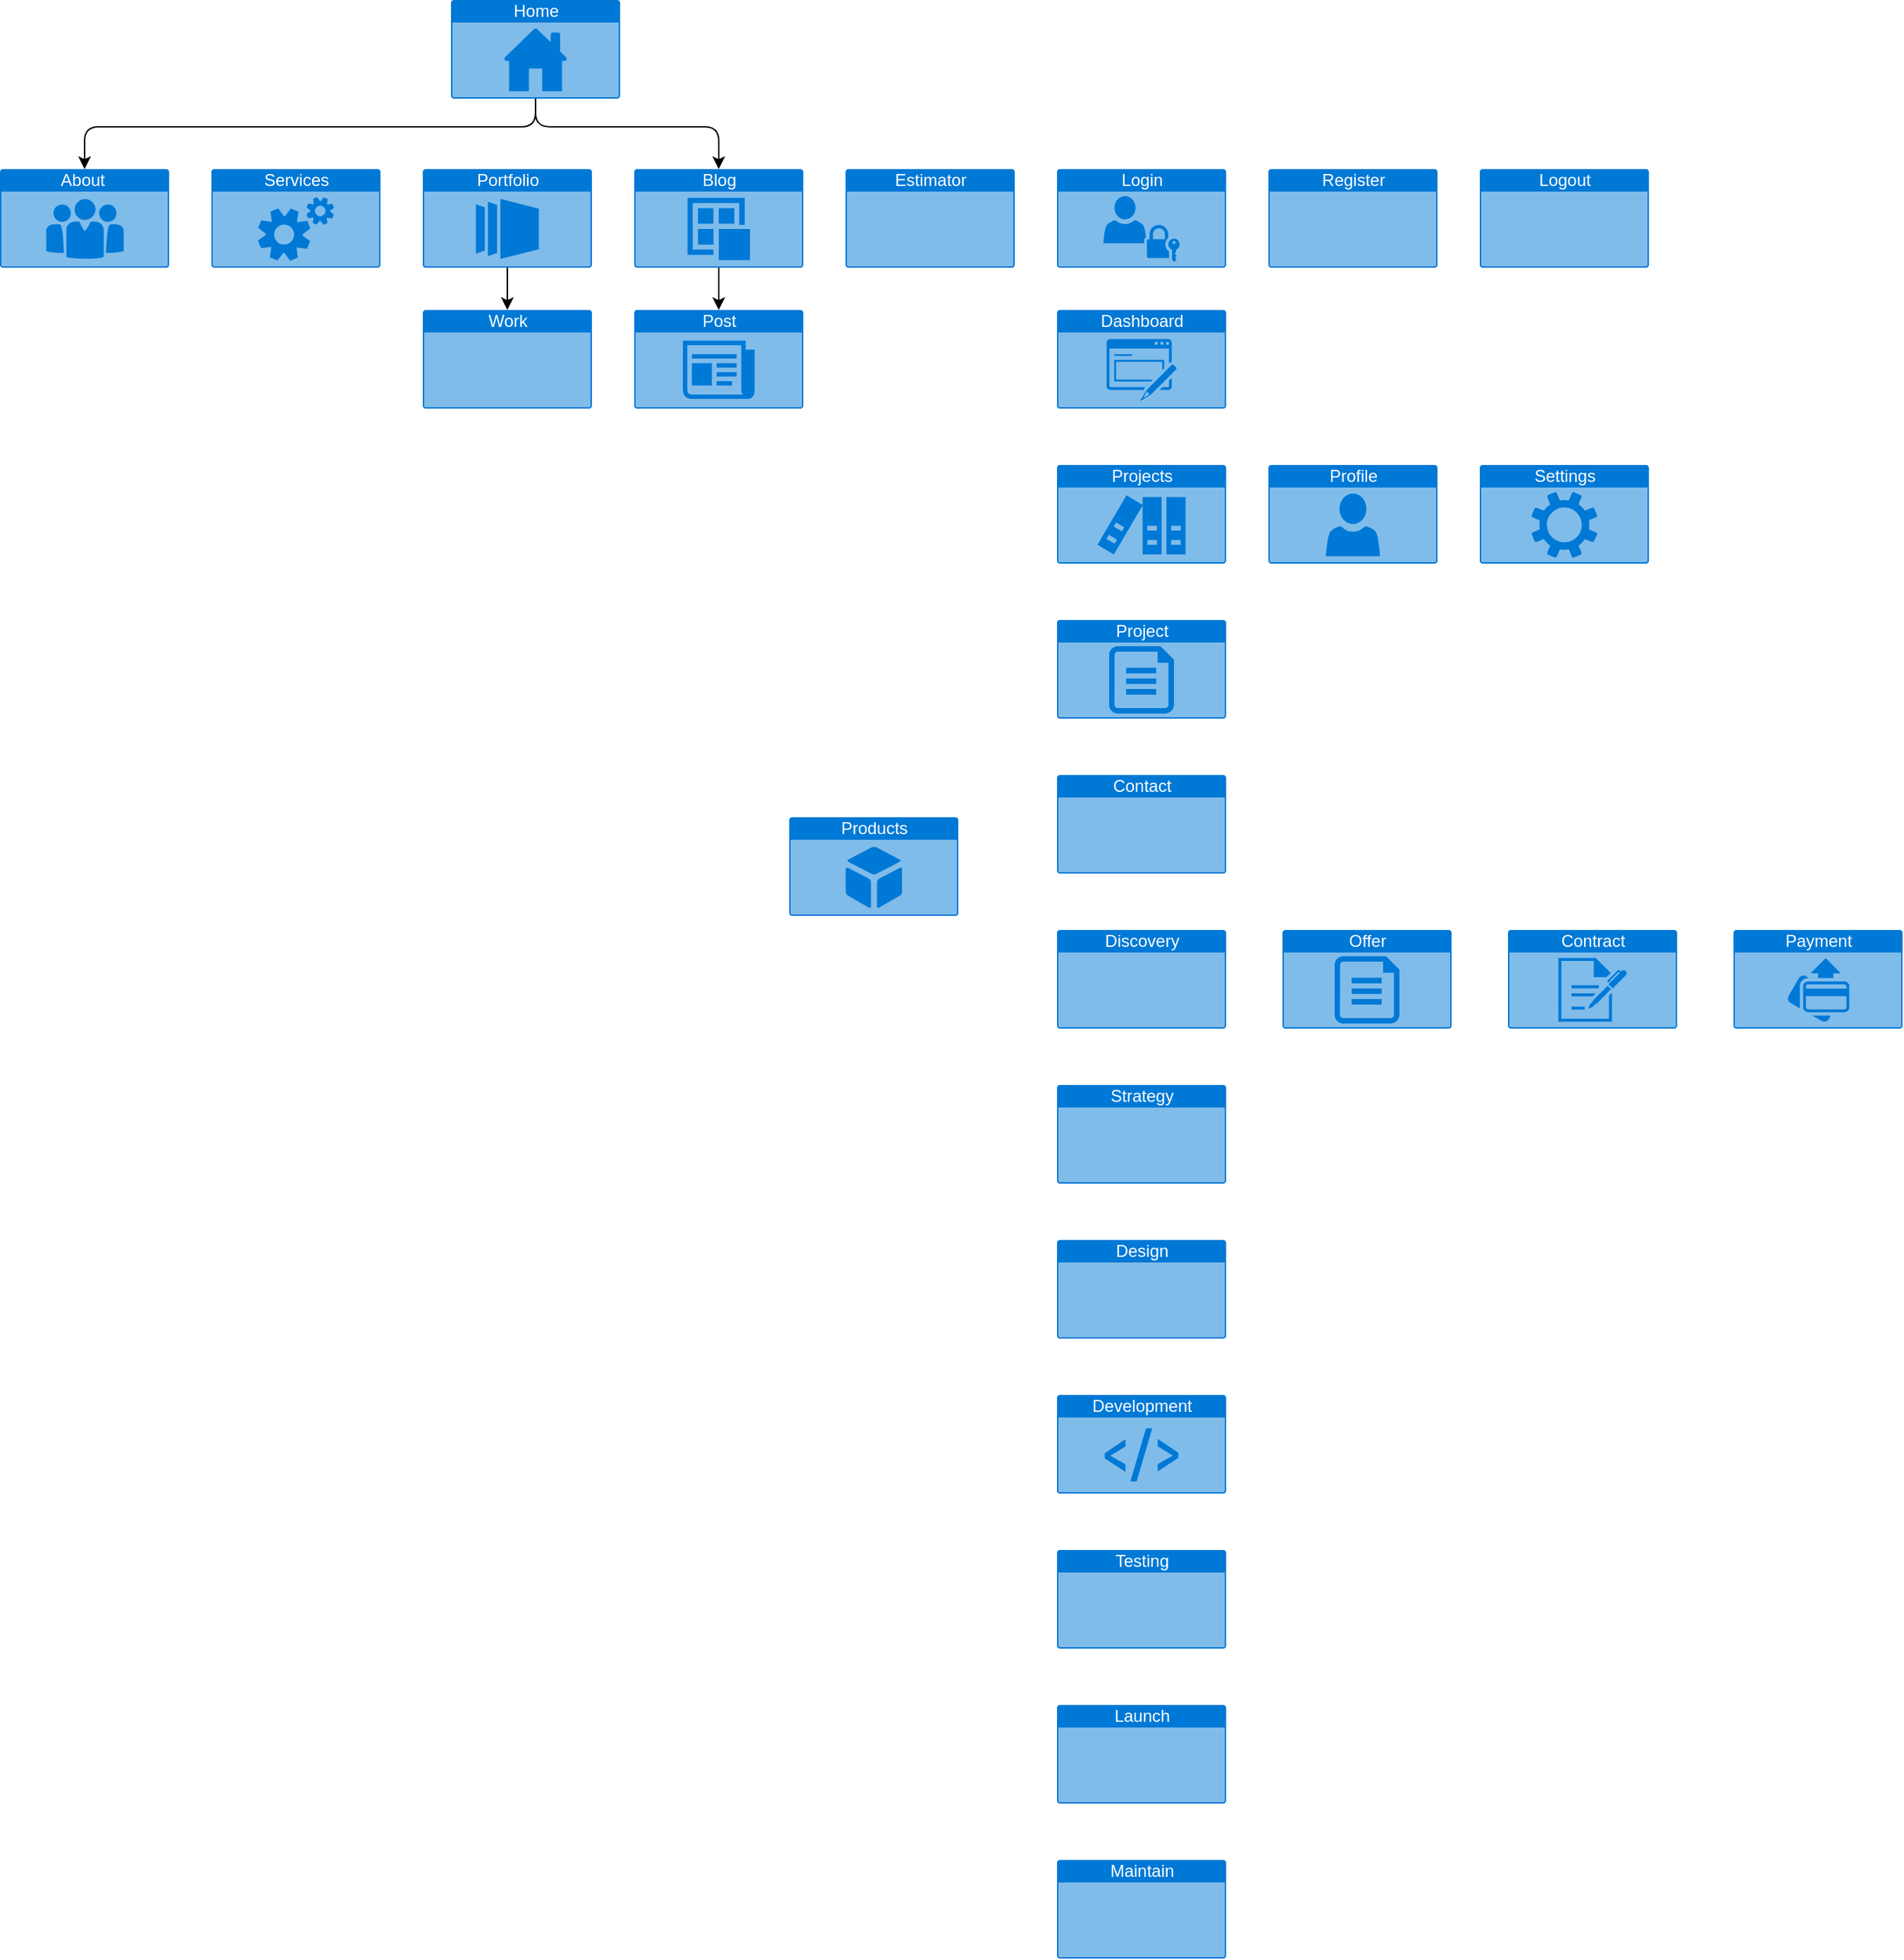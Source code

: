 <mxfile version="14.4.2" type="github">
  <diagram id="62DGhqJN5p0pDAxt4OIB" name="Page-1">
    <mxGraphModel dx="652" dy="423" grid="1" gridSize="10" guides="1" tooltips="1" connect="1" arrows="1" fold="1" page="1" pageScale="1" pageWidth="850" pageHeight="1100" math="0" shadow="0">
      <root>
        <mxCell id="0" />
        <mxCell id="1" parent="0" />
        <mxCell id="au5BHZ7DuOkVmlJO077I-5" value="" style="edgeStyle=orthogonalEdgeStyle;curved=0;rounded=1;sketch=0;orthogonalLoop=1;jettySize=auto;html=1;" edge="1" parent="1" source="au5BHZ7DuOkVmlJO077I-2" target="au5BHZ7DuOkVmlJO077I-3">
          <mxGeometry relative="1" as="geometry">
            <Array as="points">
              <mxPoint x="460" y="130" />
              <mxPoint x="140" y="130" />
            </Array>
          </mxGeometry>
        </mxCell>
        <mxCell id="au5BHZ7DuOkVmlJO077I-14" value="" style="edgeStyle=orthogonalEdgeStyle;curved=0;rounded=1;sketch=0;orthogonalLoop=1;jettySize=auto;html=1;entryX=0.5;entryY=0;entryDx=0;entryDy=0;entryPerimeter=0;" edge="1" parent="1" source="au5BHZ7DuOkVmlJO077I-2" target="au5BHZ7DuOkVmlJO077I-9">
          <mxGeometry relative="1" as="geometry">
            <Array as="points">
              <mxPoint x="460" y="130" />
              <mxPoint x="590" y="130" />
            </Array>
          </mxGeometry>
        </mxCell>
        <mxCell id="au5BHZ7DuOkVmlJO077I-2" value="Home" style="html=1;strokeColor=none;fillColor=#0079D6;labelPosition=center;verticalLabelPosition=middle;verticalAlign=top;align=center;fontSize=12;outlineConnect=0;spacingTop=-6;fontColor=#FFFFFF;shape=mxgraph.sitemap.home;rounded=0;sketch=0;" vertex="1" parent="1">
          <mxGeometry x="400" y="40" width="120" height="70" as="geometry" />
        </mxCell>
        <mxCell id="au5BHZ7DuOkVmlJO077I-3" value="About&amp;nbsp;&lt;br&gt;" style="html=1;strokeColor=none;fillColor=#0079D6;labelPosition=center;verticalLabelPosition=middle;verticalAlign=top;align=center;fontSize=12;outlineConnect=0;spacingTop=-6;fontColor=#FFFFFF;shape=mxgraph.sitemap.about_us;rounded=0;sketch=0;" vertex="1" parent="1">
          <mxGeometry x="80" y="160" width="120" height="70" as="geometry" />
        </mxCell>
        <mxCell id="au5BHZ7DuOkVmlJO077I-6" value="Dashboard" style="html=1;strokeColor=none;fillColor=#0079D6;labelPosition=center;verticalLabelPosition=middle;verticalAlign=top;align=center;fontSize=12;outlineConnect=0;spacingTop=-6;fontColor=#FFFFFF;shape=mxgraph.sitemap.form;rounded=0;sketch=0;" vertex="1" parent="1">
          <mxGeometry x="830" y="260" width="120" height="70" as="geometry" />
        </mxCell>
        <mxCell id="au5BHZ7DuOkVmlJO077I-7" value="Contract" style="html=1;strokeColor=none;fillColor=#0079D6;labelPosition=center;verticalLabelPosition=middle;verticalAlign=top;align=center;fontSize=12;outlineConnect=0;spacingTop=-6;fontColor=#FFFFFF;shape=mxgraph.sitemap.log;rounded=0;sketch=0;" vertex="1" parent="1">
          <mxGeometry x="1150" y="700" width="120" height="70" as="geometry" />
        </mxCell>
        <mxCell id="au5BHZ7DuOkVmlJO077I-8" value="Login" style="html=1;strokeColor=none;fillColor=#0079D6;labelPosition=center;verticalLabelPosition=middle;verticalAlign=top;align=center;fontSize=12;outlineConnect=0;spacingTop=-6;fontColor=#FFFFFF;shape=mxgraph.sitemap.login;rounded=0;sketch=0;" vertex="1" parent="1">
          <mxGeometry x="830" y="160" width="120" height="70" as="geometry" />
        </mxCell>
        <mxCell id="au5BHZ7DuOkVmlJO077I-21" value="" style="edgeStyle=orthogonalEdgeStyle;curved=0;rounded=1;sketch=0;orthogonalLoop=1;jettySize=auto;html=1;" edge="1" parent="1" source="au5BHZ7DuOkVmlJO077I-9" target="au5BHZ7DuOkVmlJO077I-16">
          <mxGeometry relative="1" as="geometry" />
        </mxCell>
        <mxCell id="au5BHZ7DuOkVmlJO077I-9" value="Blog" style="html=1;strokeColor=none;fillColor=#0079D6;labelPosition=center;verticalLabelPosition=middle;verticalAlign=top;align=center;fontSize=12;outlineConnect=0;spacingTop=-6;fontColor=#FFFFFF;shape=mxgraph.sitemap.post;rounded=0;sketch=0;" vertex="1" parent="1">
          <mxGeometry x="530" y="160" width="120" height="70" as="geometry" />
        </mxCell>
        <mxCell id="au5BHZ7DuOkVmlJO077I-10" value="Payment" style="html=1;strokeColor=none;fillColor=#0079D6;labelPosition=center;verticalLabelPosition=middle;verticalAlign=top;align=center;fontSize=12;outlineConnect=0;spacingTop=-6;fontColor=#FFFFFF;shape=mxgraph.sitemap.payment;rounded=0;sketch=0;" vertex="1" parent="1">
          <mxGeometry x="1310" y="700" width="120" height="70" as="geometry" />
        </mxCell>
        <mxCell id="au5BHZ7DuOkVmlJO077I-11" value="Products" style="html=1;strokeColor=none;fillColor=#0079D6;labelPosition=center;verticalLabelPosition=middle;verticalAlign=top;align=center;fontSize=12;outlineConnect=0;spacingTop=-6;fontColor=#FFFFFF;shape=mxgraph.sitemap.products;rounded=0;sketch=0;" vertex="1" parent="1">
          <mxGeometry x="640" y="620" width="120" height="70" as="geometry" />
        </mxCell>
        <mxCell id="au5BHZ7DuOkVmlJO077I-12" value="Services" style="html=1;strokeColor=none;fillColor=#0079D6;labelPosition=center;verticalLabelPosition=middle;verticalAlign=top;align=center;fontSize=12;outlineConnect=0;spacingTop=-6;fontColor=#FFFFFF;shape=mxgraph.sitemap.services;rounded=0;sketch=0;" vertex="1" parent="1">
          <mxGeometry x="230" y="160" width="120" height="70" as="geometry" />
        </mxCell>
        <mxCell id="au5BHZ7DuOkVmlJO077I-23" value="" style="edgeStyle=orthogonalEdgeStyle;curved=0;rounded=1;sketch=0;orthogonalLoop=1;jettySize=auto;html=1;" edge="1" parent="1" source="au5BHZ7DuOkVmlJO077I-13" target="au5BHZ7DuOkVmlJO077I-22">
          <mxGeometry relative="1" as="geometry" />
        </mxCell>
        <mxCell id="au5BHZ7DuOkVmlJO077I-13" value="Portfolio" style="html=1;strokeColor=none;fillColor=#0079D6;labelPosition=center;verticalLabelPosition=middle;verticalAlign=top;align=center;fontSize=12;outlineConnect=0;spacingTop=-6;fontColor=#FFFFFF;shape=mxgraph.sitemap.slideshow;rounded=0;sketch=0;" vertex="1" parent="1">
          <mxGeometry x="380" y="160" width="120" height="70" as="geometry" />
        </mxCell>
        <mxCell id="au5BHZ7DuOkVmlJO077I-16" value="Post" style="html=1;strokeColor=none;fillColor=#0079D6;labelPosition=center;verticalLabelPosition=middle;verticalAlign=top;align=center;fontSize=12;outlineConnect=0;spacingTop=-6;fontColor=#FFFFFF;shape=mxgraph.sitemap.news;rounded=0;sketch=0;" vertex="1" parent="1">
          <mxGeometry x="530" y="260" width="120" height="70" as="geometry" />
        </mxCell>
        <mxCell id="au5BHZ7DuOkVmlJO077I-17" value="Profile" style="html=1;strokeColor=none;fillColor=#0079D6;labelPosition=center;verticalLabelPosition=middle;verticalAlign=top;align=center;fontSize=12;outlineConnect=0;spacingTop=-6;fontColor=#FFFFFF;shape=mxgraph.sitemap.profile;rounded=0;sketch=0;" vertex="1" parent="1">
          <mxGeometry x="980" y="370" width="120" height="70" as="geometry" />
        </mxCell>
        <mxCell id="au5BHZ7DuOkVmlJO077I-18" value="Projects" style="html=1;strokeColor=none;fillColor=#0079D6;labelPosition=center;verticalLabelPosition=middle;verticalAlign=top;align=center;fontSize=12;outlineConnect=0;spacingTop=-6;fontColor=#FFFFFF;shape=mxgraph.sitemap.references;rounded=0;sketch=0;" vertex="1" parent="1">
          <mxGeometry x="830" y="370" width="120" height="70" as="geometry" />
        </mxCell>
        <mxCell id="au5BHZ7DuOkVmlJO077I-19" value="Settings" style="html=1;strokeColor=none;fillColor=#0079D6;labelPosition=center;verticalLabelPosition=middle;verticalAlign=top;align=center;fontSize=12;outlineConnect=0;spacingTop=-6;fontColor=#FFFFFF;shape=mxgraph.sitemap.settings;rounded=0;sketch=0;" vertex="1" parent="1">
          <mxGeometry x="1130" y="370" width="120" height="70" as="geometry" />
        </mxCell>
        <mxCell id="au5BHZ7DuOkVmlJO077I-20" value="Project" style="html=1;strokeColor=none;fillColor=#0079D6;labelPosition=center;verticalLabelPosition=middle;verticalAlign=top;align=center;fontSize=12;outlineConnect=0;spacingTop=-6;fontColor=#FFFFFF;shape=mxgraph.sitemap.text;rounded=0;sketch=0;" vertex="1" parent="1">
          <mxGeometry x="830" y="480" width="120" height="70" as="geometry" />
        </mxCell>
        <mxCell id="au5BHZ7DuOkVmlJO077I-22" value="Work" style="html=1;strokeColor=none;fillColor=#0079D6;labelPosition=center;verticalLabelPosition=middle;verticalAlign=top;align=center;fontSize=12;outlineConnect=0;spacingTop=-6;fontColor=#FFFFFF;shape=mxgraph.sitemap.page;rounded=0;sketch=0;" vertex="1" parent="1">
          <mxGeometry x="380" y="260" width="120" height="70" as="geometry" />
        </mxCell>
        <mxCell id="au5BHZ7DuOkVmlJO077I-24" value="Register" style="html=1;strokeColor=none;fillColor=#0079D6;labelPosition=center;verticalLabelPosition=middle;verticalAlign=top;align=center;fontSize=12;outlineConnect=0;spacingTop=-6;fontColor=#FFFFFF;shape=mxgraph.sitemap.page;rounded=0;sketch=0;" vertex="1" parent="1">
          <mxGeometry x="980" y="160" width="120" height="70" as="geometry" />
        </mxCell>
        <mxCell id="au5BHZ7DuOkVmlJO077I-25" value="Logout" style="html=1;strokeColor=none;fillColor=#0079D6;labelPosition=center;verticalLabelPosition=middle;verticalAlign=top;align=center;fontSize=12;outlineConnect=0;spacingTop=-6;fontColor=#FFFFFF;shape=mxgraph.sitemap.page;rounded=0;sketch=0;" vertex="1" parent="1">
          <mxGeometry x="1130" y="160" width="120" height="70" as="geometry" />
        </mxCell>
        <mxCell id="au5BHZ7DuOkVmlJO077I-26" value="Estimator" style="html=1;strokeColor=none;fillColor=#0079D6;labelPosition=center;verticalLabelPosition=middle;verticalAlign=top;align=center;fontSize=12;outlineConnect=0;spacingTop=-6;fontColor=#FFFFFF;shape=mxgraph.sitemap.page;rounded=0;sketch=0;" vertex="1" parent="1">
          <mxGeometry x="680" y="160" width="120" height="70" as="geometry" />
        </mxCell>
        <mxCell id="au5BHZ7DuOkVmlJO077I-28" value="Offer" style="html=1;strokeColor=none;fillColor=#0079D6;labelPosition=center;verticalLabelPosition=middle;verticalAlign=top;align=center;fontSize=12;outlineConnect=0;spacingTop=-6;fontColor=#FFFFFF;shape=mxgraph.sitemap.text;rounded=0;sketch=0;" vertex="1" parent="1">
          <mxGeometry x="990" y="700" width="120" height="70" as="geometry" />
        </mxCell>
        <mxCell id="au5BHZ7DuOkVmlJO077I-29" value="Development" style="html=1;strokeColor=none;fillColor=#0079D6;labelPosition=center;verticalLabelPosition=middle;verticalAlign=top;align=center;fontSize=12;outlineConnect=0;spacingTop=-6;fontColor=#FFFFFF;shape=mxgraph.sitemap.script;rounded=0;sketch=0;" vertex="1" parent="1">
          <mxGeometry x="830" y="1030" width="120" height="70" as="geometry" />
        </mxCell>
        <mxCell id="au5BHZ7DuOkVmlJO077I-30" value="Contact" style="html=1;strokeColor=none;fillColor=#0079D6;labelPosition=center;verticalLabelPosition=middle;verticalAlign=top;align=center;fontSize=12;outlineConnect=0;spacingTop=-6;fontColor=#FFFFFF;shape=mxgraph.sitemap.page;rounded=0;sketch=0;" vertex="1" parent="1">
          <mxGeometry x="830" y="590" width="120" height="70" as="geometry" />
        </mxCell>
        <mxCell id="au5BHZ7DuOkVmlJO077I-31" value="Discovery" style="html=1;strokeColor=none;fillColor=#0079D6;labelPosition=center;verticalLabelPosition=middle;verticalAlign=top;align=center;fontSize=12;outlineConnect=0;spacingTop=-6;fontColor=#FFFFFF;shape=mxgraph.sitemap.page;rounded=0;sketch=0;" vertex="1" parent="1">
          <mxGeometry x="830" y="700" width="120" height="70" as="geometry" />
        </mxCell>
        <mxCell id="au5BHZ7DuOkVmlJO077I-32" value="Strategy" style="html=1;strokeColor=none;fillColor=#0079D6;labelPosition=center;verticalLabelPosition=middle;verticalAlign=top;align=center;fontSize=12;outlineConnect=0;spacingTop=-6;fontColor=#FFFFFF;shape=mxgraph.sitemap.page;rounded=0;sketch=0;" vertex="1" parent="1">
          <mxGeometry x="830" y="810" width="120" height="70" as="geometry" />
        </mxCell>
        <mxCell id="au5BHZ7DuOkVmlJO077I-33" value="Design" style="html=1;strokeColor=none;fillColor=#0079D6;labelPosition=center;verticalLabelPosition=middle;verticalAlign=top;align=center;fontSize=12;outlineConnect=0;spacingTop=-6;fontColor=#FFFFFF;shape=mxgraph.sitemap.page;rounded=0;sketch=0;" vertex="1" parent="1">
          <mxGeometry x="830" y="920" width="120" height="70" as="geometry" />
        </mxCell>
        <mxCell id="au5BHZ7DuOkVmlJO077I-34" value="Testing" style="html=1;strokeColor=none;fillColor=#0079D6;labelPosition=center;verticalLabelPosition=middle;verticalAlign=top;align=center;fontSize=12;outlineConnect=0;spacingTop=-6;fontColor=#FFFFFF;shape=mxgraph.sitemap.page;rounded=0;sketch=0;" vertex="1" parent="1">
          <mxGeometry x="830" y="1140" width="120" height="70" as="geometry" />
        </mxCell>
        <mxCell id="au5BHZ7DuOkVmlJO077I-35" value="Launch" style="html=1;strokeColor=none;fillColor=#0079D6;labelPosition=center;verticalLabelPosition=middle;verticalAlign=top;align=center;fontSize=12;outlineConnect=0;spacingTop=-6;fontColor=#FFFFFF;shape=mxgraph.sitemap.page;rounded=0;sketch=0;" vertex="1" parent="1">
          <mxGeometry x="830" y="1250" width="120" height="70" as="geometry" />
        </mxCell>
        <mxCell id="au5BHZ7DuOkVmlJO077I-36" value="Maintain" style="html=1;strokeColor=none;fillColor=#0079D6;labelPosition=center;verticalLabelPosition=middle;verticalAlign=top;align=center;fontSize=12;outlineConnect=0;spacingTop=-6;fontColor=#FFFFFF;shape=mxgraph.sitemap.page;rounded=0;sketch=0;" vertex="1" parent="1">
          <mxGeometry x="830" y="1360" width="120" height="70" as="geometry" />
        </mxCell>
      </root>
    </mxGraphModel>
  </diagram>
</mxfile>
